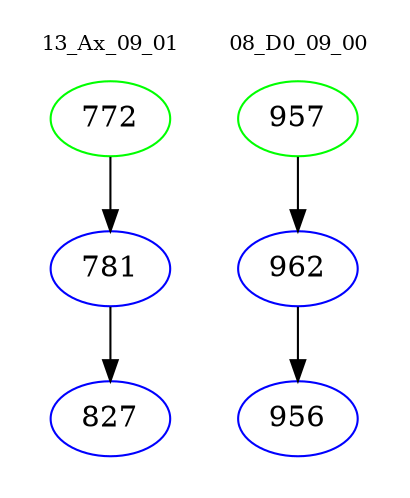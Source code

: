 digraph{
subgraph cluster_0 {
color = white
label = "13_Ax_09_01";
fontsize=10;
T0_772 [label="772", color="green"]
T0_772 -> T0_781 [color="black"]
T0_781 [label="781", color="blue"]
T0_781 -> T0_827 [color="black"]
T0_827 [label="827", color="blue"]
}
subgraph cluster_1 {
color = white
label = "08_D0_09_00";
fontsize=10;
T1_957 [label="957", color="green"]
T1_957 -> T1_962 [color="black"]
T1_962 [label="962", color="blue"]
T1_962 -> T1_956 [color="black"]
T1_956 [label="956", color="blue"]
}
}
